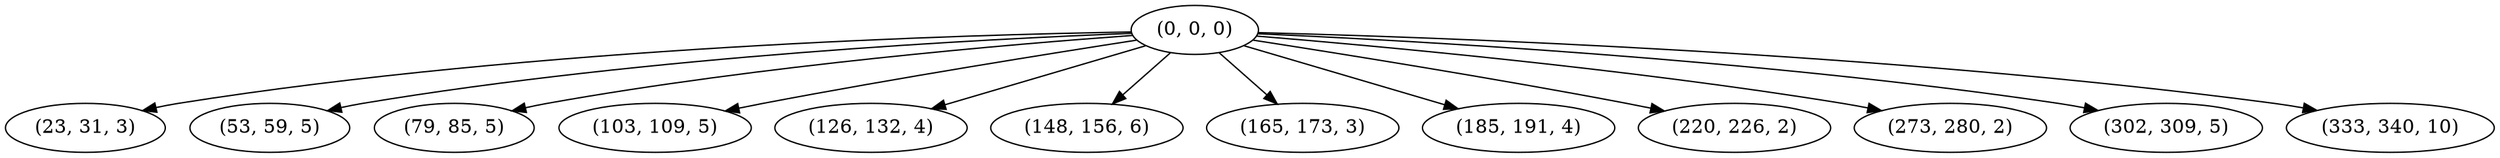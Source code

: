 digraph tree {
    "(0, 0, 0)";
    "(23, 31, 3)";
    "(53, 59, 5)";
    "(79, 85, 5)";
    "(103, 109, 5)";
    "(126, 132, 4)";
    "(148, 156, 6)";
    "(165, 173, 3)";
    "(185, 191, 4)";
    "(220, 226, 2)";
    "(273, 280, 2)";
    "(302, 309, 5)";
    "(333, 340, 10)";
    "(0, 0, 0)" -> "(23, 31, 3)";
    "(0, 0, 0)" -> "(53, 59, 5)";
    "(0, 0, 0)" -> "(79, 85, 5)";
    "(0, 0, 0)" -> "(103, 109, 5)";
    "(0, 0, 0)" -> "(126, 132, 4)";
    "(0, 0, 0)" -> "(148, 156, 6)";
    "(0, 0, 0)" -> "(165, 173, 3)";
    "(0, 0, 0)" -> "(185, 191, 4)";
    "(0, 0, 0)" -> "(220, 226, 2)";
    "(0, 0, 0)" -> "(273, 280, 2)";
    "(0, 0, 0)" -> "(302, 309, 5)";
    "(0, 0, 0)" -> "(333, 340, 10)";
}
